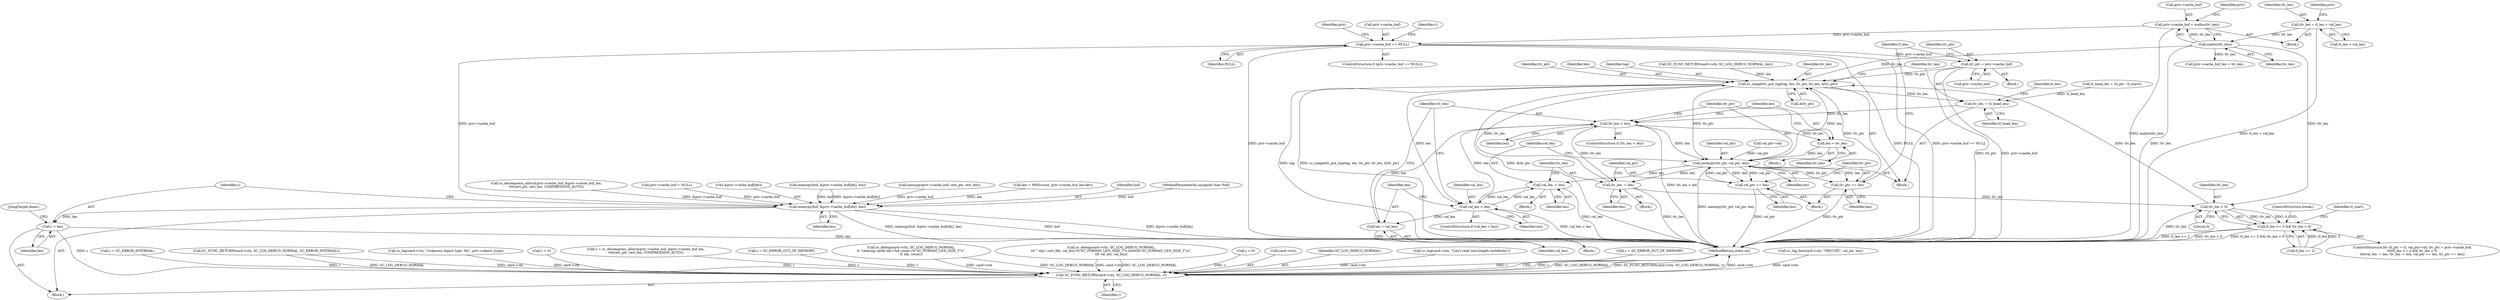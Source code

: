 digraph "0_OpenSC_8fe377e93b4b56060e5bbfb6f3142ceaeca744fa_3@API" {
"1000281" [label="(Call,priv->cache_buf = malloc(tlv_len))"];
"1000285" [label="(Call,malloc(tlv_len))"];
"1000276" [label="(Call,tlv_len = tl_len + val_len)"];
"1000288" [label="(Call,priv->cache_buf == NULL)"];
"1000312" [label="(Call,tlv_ptr = priv->cache_buf)"];
"1000360" [label="(Call,sc_simpletlv_put_tag(tag, len, tlv_ptr, tlv_len, &tlv_ptr))"];
"1000367" [label="(Call,tlv_len -= tl_head_len)"];
"1000382" [label="(Call,tlv_len < len)"];
"1000329" [label="(Call,tlv_len -= len)"];
"1000321" [label="(Call,tlv_len > 0)"];
"1000317" [label="(Call,tl_len >= 2 && tlv_len > 0)"];
"1000386" [label="(Call,len = tlv_len)"];
"1000389" [label="(Call,memcpy(tlv_ptr, val_ptr, len))"];
"1000325" [label="(Call,val_len -= len)"];
"1000374" [label="(Call,val_len < len)"];
"1000378" [label="(Call,len = val_len)"];
"1000333" [label="(Call,val_ptr += len)"];
"1000336" [label="(Call,tlv_ptr += len)"];
"1000606" [label="(Call,memcpy(buf, &priv->cache_buf[idx], len))"];
"1000615" [label="(Call,r = len)"];
"1000627" [label="(Call,SC_FUNC_RETURN(card->ctx, SC_LOG_DEBUG_NORMAL, r))"];
"1000295" [label="(Identifier,r)"];
"1000362" [label="(Identifier,len)"];
"1000235" [label="(Call,SC_FUNC_RETURN(card->ctx, SC_LOG_DEBUG_NORMAL, SC_ERROR_INTERNAL))"];
"1000276" [label="(Call,tlv_len = tl_len + val_len)"];
"1000368" [label="(Identifier,tlv_len)"];
"1000274" [label="(Block,)"];
"1000374" [label="(Call,val_len < len)"];
"1000312" [label="(Call,tlv_ptr = priv->cache_buf)"];
"1000308" [label="(Block,)"];
"1000281" [label="(Call,priv->cache_buf = malloc(tlv_len))"];
"1000382" [label="(Call,tlv_len < len)"];
"1000631" [label="(Identifier,SC_LOG_DEBUG_NORMAL)"];
"1000571" [label="(Call,sc_log(card->ctx, \"Can't read zero-length certificate\"))"];
"1000361" [label="(Identifier,tag)"];
"1000277" [label="(Identifier,tlv_len)"];
"1000376" [label="(Identifier,len)"];
"1000392" [label="(Identifier,len)"];
"1000196" [label="(Call,SC_FUNC_RETURN(card->ctx, SC_LOG_DEBUG_NORMAL, len))"];
"1000187" [label="(Call,memcpy(buf, &priv->cache_buf[idx], len))"];
"1000336" [label="(Call,tlv_ptr += len)"];
"1000387" [label="(Identifier,len)"];
"1000288" [label="(Call,priv->cache_buf == NULL)"];
"1000294" [label="(Call,r = SC_ERROR_OUT_OF_MEMORY)"];
"1000393" [label="(ControlStructure,break;)"];
"1000632" [label="(Identifier,r)"];
"1000325" [label="(Call,val_len -= len)"];
"1000326" [label="(Identifier,val_len)"];
"1000331" [label="(Identifier,len)"];
"1000333" [label="(Call,val_ptr += len)"];
"1000617" [label="(Identifier,len)"];
"1000379" [label="(Identifier,len)"];
"1000334" [label="(Identifier,val_ptr)"];
"1000360" [label="(Call,sc_simpletlv_put_tag(tag, len, tlv_ptr, tlv_len, &tlv_ptr))"];
"1000298" [label="(Call,priv->cache_buf_len = tlv_len)"];
"1000364" [label="(Identifier,tlv_len)"];
"1000309" [label="(Call,val_ptr=val)"];
"1000300" [label="(Identifier,priv)"];
"1000614" [label="(Identifier,len)"];
"1000391" [label="(Identifier,val_ptr)"];
"1000494" [label="(Call,sc_log_hex(card->ctx, \"MSCUID\", val_ptr, len))"];
"1000323" [label="(Literal,0)"];
"1000390" [label="(Identifier,tlv_ptr)"];
"1000317" [label="(Call,tl_len >= 2 && tlv_len > 0)"];
"1000385" [label="(Block,)"];
"1000373" [label="(ControlStructure,if (val_len < len))"];
"1000597" [label="(Call,len = MIN(count, priv->cache_buf_len-idx))"];
"1000337" [label="(Identifier,tlv_ptr)"];
"1000332" [label="(Block,)"];
"1000588" [label="(Call,r = SC_ERROR_INTERNAL)"];
"1000283" [label="(Identifier,priv)"];
"1000324" [label="(Block,)"];
"1000381" [label="(ControlStructure,if (tlv_len < len))"];
"1000314" [label="(Call,priv->cache_buf)"];
"1000386" [label="(Call,len = tlv_len)"];
"1000389" [label="(Call,memcpy(tlv_ptr, val_ptr, len))"];
"1000365" [label="(Call,&tlv_ptr)"];
"1000116" [label="(Block,)"];
"1000580" [label="(Call,sc_log(card->ctx, \"Unknown object type: %x\", priv->object_type))"];
"1000384" [label="(Identifier,len)"];
"1000371" [label="(Identifier,tl_len)"];
"1000303" [label="(ControlStructure,for (tl_ptr = tl, val_ptr=val, tlv_ptr = priv->cache_buf;\n\t\t\t\ttl_len >= 2 && tlv_len > 0;\n\t\t\t\tval_len -= len, tlv_len -= len, val_ptr += len, tlv_ptr += len))"];
"1000251" [label="(Call,r < 0)"];
"1000375" [label="(Identifier,val_len)"];
"1000518" [label="(Call,r = sc_decompress_alloc(&priv->cache_buf, &priv->cache_buf_len,\n\t\t\t\tcert_ptr, cert_len, COMPRESSION_AUTO))"];
"1000282" [label="(Call,priv->cache_buf)"];
"1000285" [label="(Call,malloc(tlv_len))"];
"1000380" [label="(Identifier,val_len)"];
"1000607" [label="(Identifier,buf)"];
"1000377" [label="(Block,)"];
"1000378" [label="(Call,len = val_len)"];
"1000615" [label="(Call,r = len)"];
"1000554" [label="(Call,r = SC_ERROR_OUT_OF_MEMORY)"];
"1000313" [label="(Identifier,tlv_ptr)"];
"1000292" [label="(Identifier,NULL)"];
"1000287" [label="(ControlStructure,if (priv->cache_buf == NULL))"];
"1000335" [label="(Identifier,len)"];
"1000328" [label="(Block,)"];
"1000339" [label="(Block,)"];
"1000113" [label="(MethodParameterIn,unsigned char *buf)"];
"1000520" [label="(Call,sc_decompress_alloc(&priv->cache_buf, &priv->cache_buf_len,\n\t\t\t\tcert_ptr, cert_len, COMPRESSION_AUTO))"];
"1000330" [label="(Identifier,tlv_len)"];
"1000327" [label="(Identifier,len)"];
"1000202" [label="(Call,sc_debug(card->ctx, SC_LOG_DEBUG_NORMAL,\n\t\t \"clearing cache idx=%d count=%\"SC_FORMAT_LEN_SIZE_T\"u\",\n\t\t idx, count))"];
"1000219" [label="(Call,priv->cache_buf = NULL)"];
"1000338" [label="(Identifier,len)"];
"1000341" [label="(Identifier,tl_start)"];
"1000395" [label="(Call,sc_debug(card->ctx, SC_LOG_DEBUG_NORMAL,\n\t\t\t \" obj= cert_file, val_len=%\"SC_FORMAT_LEN_SIZE_T\"u (0x%04\"SC_FORMAT_LEN_SIZE_T\"x)\",\n\t\t\t val_len, val_len))"];
"1000383" [label="(Identifier,tlv_len)"];
"1000322" [label="(Identifier,tlv_len)"];
"1000321" [label="(Call,tlv_len > 0)"];
"1000618" [label="(JumpTarget,done:)"];
"1000266" [label="(Call,r < 0)"];
"1000289" [label="(Call,priv->cache_buf)"];
"1000627" [label="(Call,SC_FUNC_RETURN(card->ctx, SC_LOG_DEBUG_NORMAL, r))"];
"1000318" [label="(Call,tl_len >= 2)"];
"1000367" [label="(Call,tlv_len -= tl_head_len)"];
"1000616" [label="(Identifier,r)"];
"1000606" [label="(Call,memcpy(buf, &priv->cache_buf[idx], len))"];
"1000278" [label="(Call,tl_len + val_len)"];
"1000319" [label="(Identifier,tl_len)"];
"1000355" [label="(Call,tl_head_len = (tl_ptr - tl_start))"];
"1000363" [label="(Identifier,tlv_ptr)"];
"1000608" [label="(Call,&priv->cache_buf[idx])"];
"1000369" [label="(Identifier,tl_head_len)"];
"1000633" [label="(MethodReturn,static int)"];
"1000628" [label="(Call,card->ctx)"];
"1000388" [label="(Identifier,tlv_len)"];
"1000563" [label="(Call,memcpy(priv->cache_buf, cert_ptr, cert_len))"];
"1000286" [label="(Identifier,tlv_len)"];
"1000290" [label="(Identifier,priv)"];
"1000329" [label="(Call,tlv_len -= len)"];
"1000281" -> "1000274"  [label="AST: "];
"1000281" -> "1000285"  [label="CFG: "];
"1000282" -> "1000281"  [label="AST: "];
"1000285" -> "1000281"  [label="AST: "];
"1000290" -> "1000281"  [label="CFG: "];
"1000281" -> "1000633"  [label="DDG: malloc(tlv_len)"];
"1000285" -> "1000281"  [label="DDG: tlv_len"];
"1000281" -> "1000288"  [label="DDG: priv->cache_buf"];
"1000285" -> "1000286"  [label="CFG: "];
"1000286" -> "1000285"  [label="AST: "];
"1000285" -> "1000633"  [label="DDG: tlv_len"];
"1000276" -> "1000285"  [label="DDG: tlv_len"];
"1000285" -> "1000298"  [label="DDG: tlv_len"];
"1000285" -> "1000321"  [label="DDG: tlv_len"];
"1000285" -> "1000360"  [label="DDG: tlv_len"];
"1000276" -> "1000274"  [label="AST: "];
"1000276" -> "1000278"  [label="CFG: "];
"1000277" -> "1000276"  [label="AST: "];
"1000278" -> "1000276"  [label="AST: "];
"1000283" -> "1000276"  [label="CFG: "];
"1000276" -> "1000633"  [label="DDG: tl_len + val_len"];
"1000288" -> "1000287"  [label="AST: "];
"1000288" -> "1000292"  [label="CFG: "];
"1000289" -> "1000288"  [label="AST: "];
"1000292" -> "1000288"  [label="AST: "];
"1000295" -> "1000288"  [label="CFG: "];
"1000300" -> "1000288"  [label="CFG: "];
"1000288" -> "1000633"  [label="DDG: NULL"];
"1000288" -> "1000633"  [label="DDG: priv->cache_buf"];
"1000288" -> "1000633"  [label="DDG: priv->cache_buf == NULL"];
"1000288" -> "1000312"  [label="DDG: priv->cache_buf"];
"1000288" -> "1000606"  [label="DDG: priv->cache_buf"];
"1000312" -> "1000308"  [label="AST: "];
"1000312" -> "1000314"  [label="CFG: "];
"1000313" -> "1000312"  [label="AST: "];
"1000314" -> "1000312"  [label="AST: "];
"1000319" -> "1000312"  [label="CFG: "];
"1000312" -> "1000633"  [label="DDG: tlv_ptr"];
"1000312" -> "1000633"  [label="DDG: priv->cache_buf"];
"1000312" -> "1000360"  [label="DDG: tlv_ptr"];
"1000360" -> "1000339"  [label="AST: "];
"1000360" -> "1000365"  [label="CFG: "];
"1000361" -> "1000360"  [label="AST: "];
"1000362" -> "1000360"  [label="AST: "];
"1000363" -> "1000360"  [label="AST: "];
"1000364" -> "1000360"  [label="AST: "];
"1000365" -> "1000360"  [label="AST: "];
"1000368" -> "1000360"  [label="CFG: "];
"1000360" -> "1000633"  [label="DDG: &tlv_ptr"];
"1000360" -> "1000633"  [label="DDG: tag"];
"1000360" -> "1000633"  [label="DDG: sc_simpletlv_put_tag(tag, len, tlv_ptr, tlv_len, &tlv_ptr)"];
"1000196" -> "1000360"  [label="DDG: len"];
"1000389" -> "1000360"  [label="DDG: len"];
"1000336" -> "1000360"  [label="DDG: tlv_ptr"];
"1000321" -> "1000360"  [label="DDG: tlv_len"];
"1000329" -> "1000360"  [label="DDG: tlv_len"];
"1000360" -> "1000367"  [label="DDG: tlv_len"];
"1000360" -> "1000374"  [label="DDG: len"];
"1000360" -> "1000389"  [label="DDG: tlv_ptr"];
"1000367" -> "1000339"  [label="AST: "];
"1000367" -> "1000369"  [label="CFG: "];
"1000368" -> "1000367"  [label="AST: "];
"1000369" -> "1000367"  [label="AST: "];
"1000371" -> "1000367"  [label="CFG: "];
"1000355" -> "1000367"  [label="DDG: tl_head_len"];
"1000367" -> "1000382"  [label="DDG: tlv_len"];
"1000382" -> "1000381"  [label="AST: "];
"1000382" -> "1000384"  [label="CFG: "];
"1000383" -> "1000382"  [label="AST: "];
"1000384" -> "1000382"  [label="AST: "];
"1000387" -> "1000382"  [label="CFG: "];
"1000390" -> "1000382"  [label="CFG: "];
"1000382" -> "1000633"  [label="DDG: tlv_len < len"];
"1000382" -> "1000329"  [label="DDG: tlv_len"];
"1000374" -> "1000382"  [label="DDG: len"];
"1000378" -> "1000382"  [label="DDG: len"];
"1000382" -> "1000386"  [label="DDG: tlv_len"];
"1000382" -> "1000389"  [label="DDG: len"];
"1000329" -> "1000328"  [label="AST: "];
"1000329" -> "1000331"  [label="CFG: "];
"1000330" -> "1000329"  [label="AST: "];
"1000331" -> "1000329"  [label="AST: "];
"1000334" -> "1000329"  [label="CFG: "];
"1000329" -> "1000633"  [label="DDG: tlv_len"];
"1000329" -> "1000321"  [label="DDG: tlv_len"];
"1000389" -> "1000329"  [label="DDG: len"];
"1000321" -> "1000317"  [label="AST: "];
"1000321" -> "1000323"  [label="CFG: "];
"1000322" -> "1000321"  [label="AST: "];
"1000323" -> "1000321"  [label="AST: "];
"1000317" -> "1000321"  [label="CFG: "];
"1000321" -> "1000633"  [label="DDG: tlv_len"];
"1000321" -> "1000317"  [label="DDG: tlv_len"];
"1000321" -> "1000317"  [label="DDG: 0"];
"1000317" -> "1000303"  [label="AST: "];
"1000317" -> "1000318"  [label="CFG: "];
"1000318" -> "1000317"  [label="AST: "];
"1000341" -> "1000317"  [label="CFG: "];
"1000393" -> "1000317"  [label="CFG: "];
"1000317" -> "1000633"  [label="DDG: tl_len >= 2"];
"1000317" -> "1000633"  [label="DDG: tlv_len > 0"];
"1000317" -> "1000633"  [label="DDG: tl_len >= 2 && tlv_len > 0"];
"1000318" -> "1000317"  [label="DDG: tl_len"];
"1000318" -> "1000317"  [label="DDG: 2"];
"1000386" -> "1000385"  [label="AST: "];
"1000386" -> "1000388"  [label="CFG: "];
"1000387" -> "1000386"  [label="AST: "];
"1000388" -> "1000386"  [label="AST: "];
"1000390" -> "1000386"  [label="CFG: "];
"1000386" -> "1000389"  [label="DDG: len"];
"1000389" -> "1000339"  [label="AST: "];
"1000389" -> "1000392"  [label="CFG: "];
"1000390" -> "1000389"  [label="AST: "];
"1000391" -> "1000389"  [label="AST: "];
"1000392" -> "1000389"  [label="AST: "];
"1000326" -> "1000389"  [label="CFG: "];
"1000389" -> "1000633"  [label="DDG: memcpy(tlv_ptr, val_ptr, len)"];
"1000389" -> "1000325"  [label="DDG: len"];
"1000389" -> "1000333"  [label="DDG: len"];
"1000389" -> "1000333"  [label="DDG: val_ptr"];
"1000389" -> "1000336"  [label="DDG: len"];
"1000389" -> "1000336"  [label="DDG: tlv_ptr"];
"1000309" -> "1000389"  [label="DDG: val_ptr"];
"1000333" -> "1000389"  [label="DDG: val_ptr"];
"1000325" -> "1000324"  [label="AST: "];
"1000325" -> "1000327"  [label="CFG: "];
"1000326" -> "1000325"  [label="AST: "];
"1000327" -> "1000325"  [label="AST: "];
"1000330" -> "1000325"  [label="CFG: "];
"1000325" -> "1000633"  [label="DDG: val_len"];
"1000374" -> "1000325"  [label="DDG: val_len"];
"1000325" -> "1000374"  [label="DDG: val_len"];
"1000374" -> "1000373"  [label="AST: "];
"1000374" -> "1000376"  [label="CFG: "];
"1000375" -> "1000374"  [label="AST: "];
"1000376" -> "1000374"  [label="AST: "];
"1000379" -> "1000374"  [label="CFG: "];
"1000383" -> "1000374"  [label="CFG: "];
"1000374" -> "1000633"  [label="DDG: val_len < len"];
"1000374" -> "1000378"  [label="DDG: val_len"];
"1000378" -> "1000377"  [label="AST: "];
"1000378" -> "1000380"  [label="CFG: "];
"1000379" -> "1000378"  [label="AST: "];
"1000380" -> "1000378"  [label="AST: "];
"1000383" -> "1000378"  [label="CFG: "];
"1000333" -> "1000332"  [label="AST: "];
"1000333" -> "1000335"  [label="CFG: "];
"1000334" -> "1000333"  [label="AST: "];
"1000335" -> "1000333"  [label="AST: "];
"1000337" -> "1000333"  [label="CFG: "];
"1000333" -> "1000633"  [label="DDG: val_ptr"];
"1000336" -> "1000332"  [label="AST: "];
"1000336" -> "1000338"  [label="CFG: "];
"1000337" -> "1000336"  [label="AST: "];
"1000338" -> "1000336"  [label="AST: "];
"1000319" -> "1000336"  [label="CFG: "];
"1000336" -> "1000633"  [label="DDG: tlv_ptr"];
"1000606" -> "1000116"  [label="AST: "];
"1000606" -> "1000614"  [label="CFG: "];
"1000607" -> "1000606"  [label="AST: "];
"1000608" -> "1000606"  [label="AST: "];
"1000614" -> "1000606"  [label="AST: "];
"1000616" -> "1000606"  [label="CFG: "];
"1000606" -> "1000633"  [label="DDG: buf"];
"1000606" -> "1000633"  [label="DDG: &priv->cache_buf[idx]"];
"1000606" -> "1000633"  [label="DDG: memcpy(buf, &priv->cache_buf[idx], len)"];
"1000187" -> "1000606"  [label="DDG: buf"];
"1000187" -> "1000606"  [label="DDG: &priv->cache_buf[idx]"];
"1000113" -> "1000606"  [label="DDG: buf"];
"1000219" -> "1000606"  [label="DDG: priv->cache_buf"];
"1000563" -> "1000606"  [label="DDG: priv->cache_buf"];
"1000520" -> "1000606"  [label="DDG: &priv->cache_buf"];
"1000597" -> "1000606"  [label="DDG: len"];
"1000606" -> "1000615"  [label="DDG: len"];
"1000615" -> "1000116"  [label="AST: "];
"1000615" -> "1000617"  [label="CFG: "];
"1000616" -> "1000615"  [label="AST: "];
"1000617" -> "1000615"  [label="AST: "];
"1000618" -> "1000615"  [label="CFG: "];
"1000615" -> "1000633"  [label="DDG: len"];
"1000615" -> "1000627"  [label="DDG: r"];
"1000627" -> "1000116"  [label="AST: "];
"1000627" -> "1000632"  [label="CFG: "];
"1000628" -> "1000627"  [label="AST: "];
"1000631" -> "1000627"  [label="AST: "];
"1000632" -> "1000627"  [label="AST: "];
"1000633" -> "1000627"  [label="CFG: "];
"1000627" -> "1000633"  [label="DDG: r"];
"1000627" -> "1000633"  [label="DDG: SC_LOG_DEBUG_NORMAL"];
"1000627" -> "1000633"  [label="DDG: SC_FUNC_RETURN(card->ctx, SC_LOG_DEBUG_NORMAL, r)"];
"1000627" -> "1000633"  [label="DDG: card->ctx"];
"1000395" -> "1000627"  [label="DDG: card->ctx"];
"1000395" -> "1000627"  [label="DDG: SC_LOG_DEBUG_NORMAL"];
"1000235" -> "1000627"  [label="DDG: card->ctx"];
"1000235" -> "1000627"  [label="DDG: SC_LOG_DEBUG_NORMAL"];
"1000494" -> "1000627"  [label="DDG: card->ctx"];
"1000202" -> "1000627"  [label="DDG: card->ctx"];
"1000202" -> "1000627"  [label="DDG: SC_LOG_DEBUG_NORMAL"];
"1000571" -> "1000627"  [label="DDG: card->ctx"];
"1000580" -> "1000627"  [label="DDG: card->ctx"];
"1000588" -> "1000627"  [label="DDG: r"];
"1000294" -> "1000627"  [label="DDG: r"];
"1000251" -> "1000627"  [label="DDG: r"];
"1000554" -> "1000627"  [label="DDG: r"];
"1000518" -> "1000627"  [label="DDG: r"];
"1000266" -> "1000627"  [label="DDG: r"];
}

